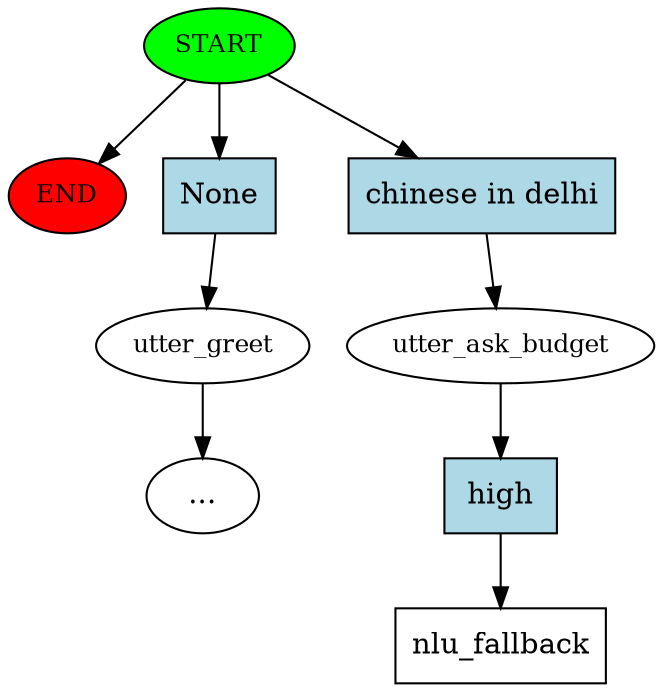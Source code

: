 digraph  {
0 [class="start active", fillcolor=green, fontsize=12, label=START, style=filled];
"-1" [class=end, fillcolor=red, fontsize=12, label=END, style=filled];
1 [class="", fontsize=12, label=utter_greet];
"-17" [class=ellipsis, label="..."];
16 [class=active, fontsize=12, label=utter_ask_budget];
17 [class="intent dashed active", label=nlu_fallback, shape=rect];
18 [class=intent, fillcolor=lightblue, label=None, shape=rect, style=filled];
19 [class="intent active", fillcolor=lightblue, label="chinese in delhi", shape=rect, style=filled];
20 [class="intent active", fillcolor=lightblue, label=high, shape=rect, style=filled];
0 -> "-1"  [class="", key=NONE, label=""];
0 -> 18  [class="", key=0];
0 -> 19  [class=active, key=0];
1 -> "-17"  [class="", key=NONE, label=""];
16 -> 20  [class=active, key=0];
18 -> 1  [class="", key=0];
19 -> 16  [class=active, key=0];
20 -> 17  [class=active, key=0];
}
